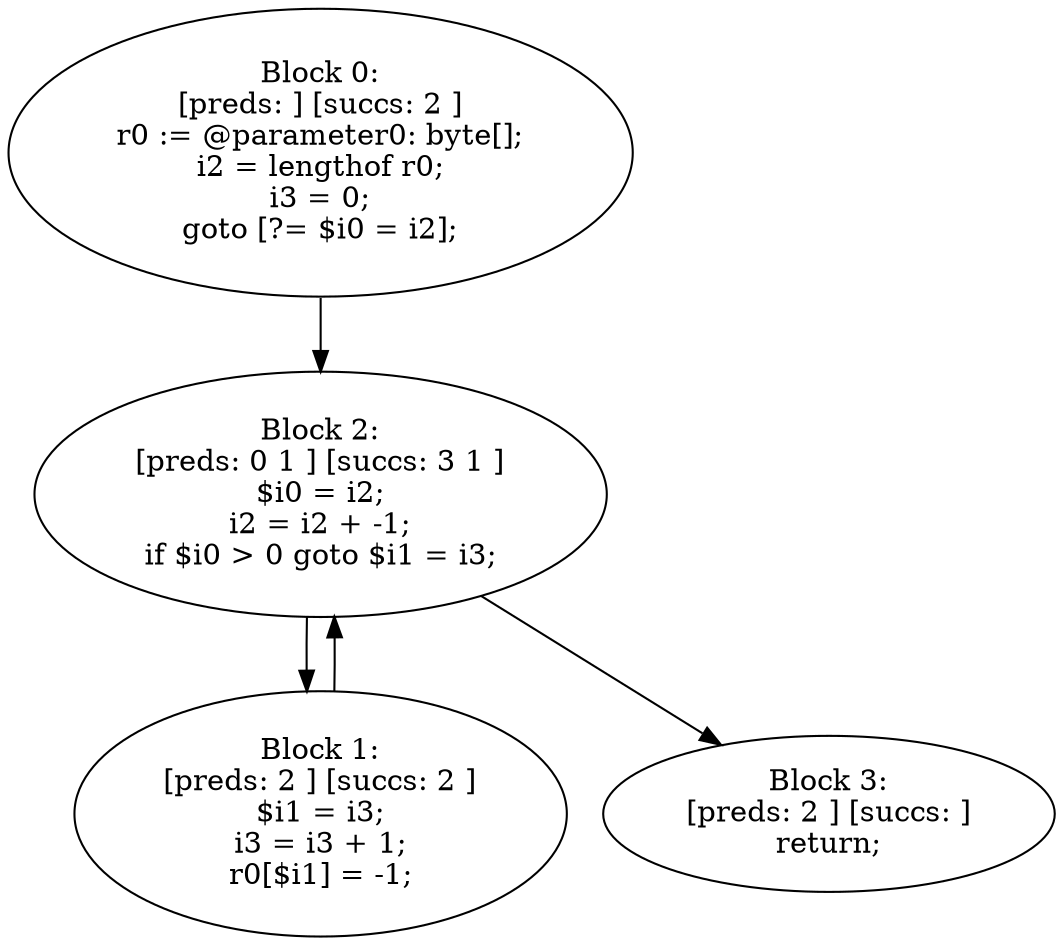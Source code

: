 digraph "unitGraph" {
    "Block 0:
[preds: ] [succs: 2 ]
r0 := @parameter0: byte[];
i2 = lengthof r0;
i3 = 0;
goto [?= $i0 = i2];
"
    "Block 1:
[preds: 2 ] [succs: 2 ]
$i1 = i3;
i3 = i3 + 1;
r0[$i1] = -1;
"
    "Block 2:
[preds: 0 1 ] [succs: 3 1 ]
$i0 = i2;
i2 = i2 + -1;
if $i0 > 0 goto $i1 = i3;
"
    "Block 3:
[preds: 2 ] [succs: ]
return;
"
    "Block 0:
[preds: ] [succs: 2 ]
r0 := @parameter0: byte[];
i2 = lengthof r0;
i3 = 0;
goto [?= $i0 = i2];
"->"Block 2:
[preds: 0 1 ] [succs: 3 1 ]
$i0 = i2;
i2 = i2 + -1;
if $i0 > 0 goto $i1 = i3;
";
    "Block 1:
[preds: 2 ] [succs: 2 ]
$i1 = i3;
i3 = i3 + 1;
r0[$i1] = -1;
"->"Block 2:
[preds: 0 1 ] [succs: 3 1 ]
$i0 = i2;
i2 = i2 + -1;
if $i0 > 0 goto $i1 = i3;
";
    "Block 2:
[preds: 0 1 ] [succs: 3 1 ]
$i0 = i2;
i2 = i2 + -1;
if $i0 > 0 goto $i1 = i3;
"->"Block 3:
[preds: 2 ] [succs: ]
return;
";
    "Block 2:
[preds: 0 1 ] [succs: 3 1 ]
$i0 = i2;
i2 = i2 + -1;
if $i0 > 0 goto $i1 = i3;
"->"Block 1:
[preds: 2 ] [succs: 2 ]
$i1 = i3;
i3 = i3 + 1;
r0[$i1] = -1;
";
}
